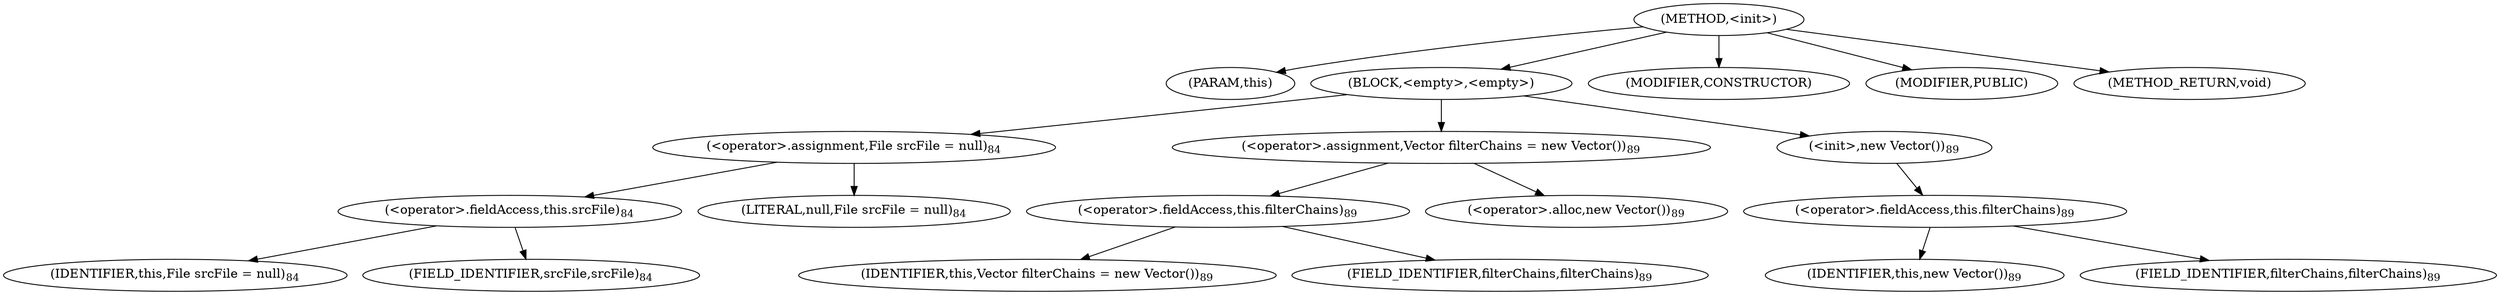 digraph "&lt;init&gt;" {  
"278" [label = <(METHOD,&lt;init&gt;)> ]
"279" [label = <(PARAM,this)> ]
"280" [label = <(BLOCK,&lt;empty&gt;,&lt;empty&gt;)> ]
"281" [label = <(&lt;operator&gt;.assignment,File srcFile = null)<SUB>84</SUB>> ]
"282" [label = <(&lt;operator&gt;.fieldAccess,this.srcFile)<SUB>84</SUB>> ]
"283" [label = <(IDENTIFIER,this,File srcFile = null)<SUB>84</SUB>> ]
"284" [label = <(FIELD_IDENTIFIER,srcFile,srcFile)<SUB>84</SUB>> ]
"285" [label = <(LITERAL,null,File srcFile = null)<SUB>84</SUB>> ]
"286" [label = <(&lt;operator&gt;.assignment,Vector filterChains = new Vector())<SUB>89</SUB>> ]
"287" [label = <(&lt;operator&gt;.fieldAccess,this.filterChains)<SUB>89</SUB>> ]
"288" [label = <(IDENTIFIER,this,Vector filterChains = new Vector())<SUB>89</SUB>> ]
"289" [label = <(FIELD_IDENTIFIER,filterChains,filterChains)<SUB>89</SUB>> ]
"290" [label = <(&lt;operator&gt;.alloc,new Vector())<SUB>89</SUB>> ]
"291" [label = <(&lt;init&gt;,new Vector())<SUB>89</SUB>> ]
"292" [label = <(&lt;operator&gt;.fieldAccess,this.filterChains)<SUB>89</SUB>> ]
"293" [label = <(IDENTIFIER,this,new Vector())<SUB>89</SUB>> ]
"294" [label = <(FIELD_IDENTIFIER,filterChains,filterChains)<SUB>89</SUB>> ]
"295" [label = <(MODIFIER,CONSTRUCTOR)> ]
"296" [label = <(MODIFIER,PUBLIC)> ]
"297" [label = <(METHOD_RETURN,void)> ]
  "278" -> "279" 
  "278" -> "280" 
  "278" -> "295" 
  "278" -> "296" 
  "278" -> "297" 
  "280" -> "281" 
  "280" -> "286" 
  "280" -> "291" 
  "281" -> "282" 
  "281" -> "285" 
  "282" -> "283" 
  "282" -> "284" 
  "286" -> "287" 
  "286" -> "290" 
  "287" -> "288" 
  "287" -> "289" 
  "291" -> "292" 
  "292" -> "293" 
  "292" -> "294" 
}
